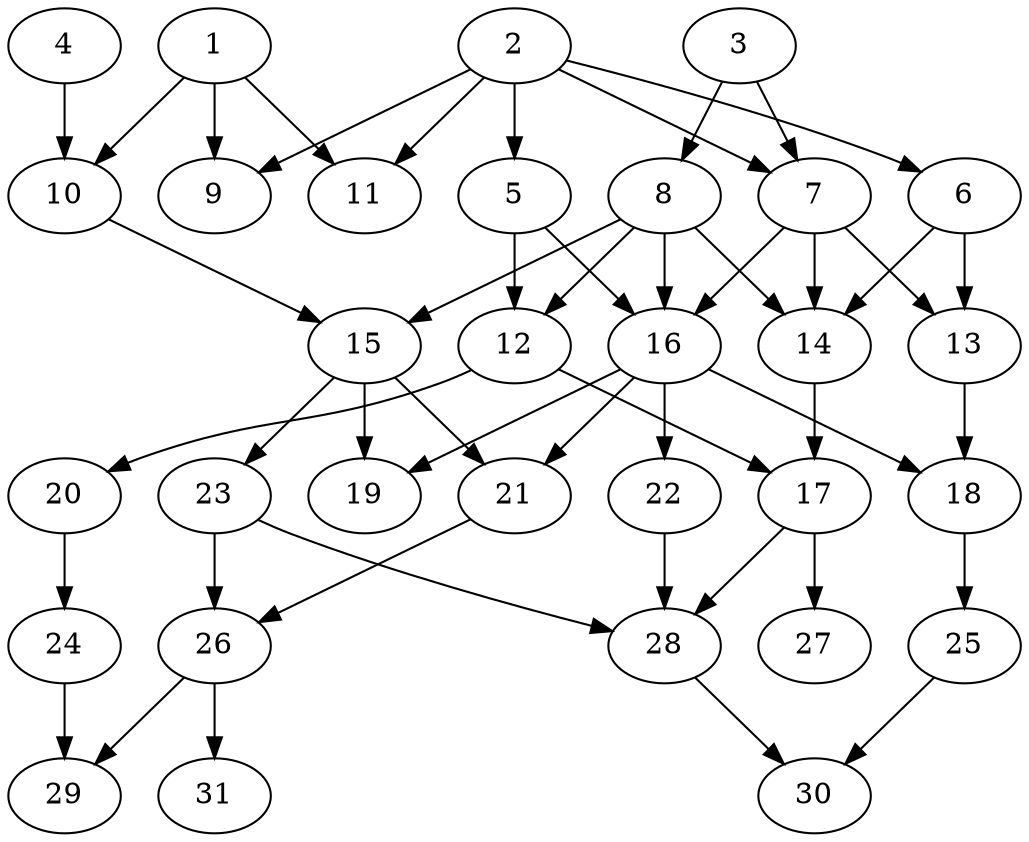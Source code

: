// DAG (tier=2-normal, mode=compute, n=31, ccr=0.379, fat=0.574, density=0.417, regular=0.590, jump=0.163, mindata=524288, maxdata=8388608)
// DAG automatically generated by daggen at Sun Aug 24 16:33:33 2025
// /home/ermia/Project/Environments/daggen/bin/daggen --dot --ccr 0.379 --fat 0.574 --regular 0.590 --density 0.417 --jump 0.163 --mindata 524288 --maxdata 8388608 -n 31 
digraph G {
  1 [size="9482466122595827712", alpha="0.16", expect_size="4741233061297913856"]
  1 -> 9 [size ="35840235405312"]
  1 -> 10 [size ="35840235405312"]
  1 -> 11 [size ="35840235405312"]
  2 [size="1293096597070371", alpha="0.16", expect_size="646548298535185"]
  2 -> 5 [size ="64411431600128"]
  2 -> 6 [size ="64411431600128"]
  2 -> 7 [size ="64411431600128"]
  2 -> 9 [size ="64411431600128"]
  2 -> 11 [size ="64411431600128"]
  3 [size="297989595622628032", alpha="0.05", expect_size="148994797811314016"]
  3 -> 7 [size ="241901450035200"]
  3 -> 8 [size ="241901450035200"]
  4 [size="427558866990493440", alpha="0.12", expect_size="213779433495246720"]
  4 -> 10 [size ="169718350610432"]
  5 [size="113555405368182439936", alpha="0.13", expect_size="56777702684091219968"]
  5 -> 12 [size ="187598140080128"]
  5 -> 16 [size ="187598140080128"]
  6 [size="442701370967916992", alpha="0.06", expect_size="221350685483958496"]
  6 -> 13 [size ="214099958956032"]
  6 -> 14 [size ="214099958956032"]
  7 [size="2173559065542656000", alpha="0.07", expect_size="1086779532771328000"]
  7 -> 13 [size ="13423660236800"]
  7 -> 14 [size ="13423660236800"]
  7 -> 16 [size ="13423660236800"]
  8 [size="2388632517848682", alpha="0.05", expect_size="1194316258924341"]
  8 -> 12 [size ="4531735756800"]
  8 -> 14 [size ="4531735756800"]
  8 -> 15 [size ="4531735756800"]
  8 -> 16 [size ="4531735756800"]
  9 [size="16629862650820108", alpha="0.04", expect_size="8314931325410054"]
  10 [size="14710143934969604", alpha="0.07", expect_size="7355071967484802"]
  10 -> 15 [size ="298476948684800"]
  11 [size="11555184863839042", alpha="0.12", expect_size="5777592431919521"]
  12 [size="6965244698034176000", alpha="0.15", expect_size="3482622349017088000"]
  12 -> 17 [size ="29177466060800"]
  12 -> 20 [size ="29177466060800"]
  13 [size="7107543032136003", alpha="0.06", expect_size="3553771516068001"]
  13 -> 18 [size ="284728447991808"]
  14 [size="1231534186416701184", alpha="0.02", expect_size="615767093208350592"]
  14 -> 17 [size ="550104813535232"]
  15 [size="23924611180388908", alpha="0.03", expect_size="11962305590194454"]
  15 -> 19 [size ="19585587740672"]
  15 -> 21 [size ="19585587740672"]
  15 -> 23 [size ="19585587740672"]
  16 [size="6847480964735459", alpha="0.08", expect_size="3423740482367729"]
  16 -> 18 [size ="150735912173568"]
  16 -> 19 [size ="150735912173568"]
  16 -> 21 [size ="150735912173568"]
  16 -> 22 [size ="150735912173568"]
  17 [size="33771228508722248", alpha="0.17", expect_size="16885614254361124"]
  17 -> 27 [size ="26043641495552"]
  17 -> 28 [size ="26043641495552"]
  18 [size="5045965815808000000", alpha="0.05", expect_size="2522982907904000000"]
  18 -> 25 [size ="23535288320000"]
  19 [size="23723695982859640", alpha="0.01", expect_size="11861847991429820"]
  20 [size="305759196974873051136", alpha="0.10", expect_size="152879598487436525568"]
  20 -> 24 [size ="363086141718528"]
  21 [size="70215429732977304", alpha="0.07", expect_size="35107714866488652"]
  21 -> 26 [size ="92406900850688"]
  22 [size="12139381744403070", alpha="0.01", expect_size="6069690872201535"]
  22 -> 28 [size ="459111904837632"]
  23 [size="763656653786412800", alpha="0.04", expect_size="381828326893206400"]
  23 -> 26 [size ="303400818311168"]
  23 -> 28 [size ="303400818311168"]
  24 [size="6969922975967800", alpha="0.14", expect_size="3484961487983900"]
  24 -> 29 [size ="171382616883200"]
  25 [size="10080633108502440", alpha="0.03", expect_size="5040316554251220"]
  25 -> 30 [size ="560341641592832"]
  26 [size="760327765010115840", alpha="0.12", expect_size="380163882505057920"]
  26 -> 29 [size ="327784865988608"]
  26 -> 31 [size ="327784865988608"]
  27 [size="205333123366465664", alpha="0.08", expect_size="102666561683232832"]
  28 [size="2060079325227214", alpha="0.13", expect_size="1030039662613607"]
  28 -> 30 [size ="63070286118912"]
  29 [size="150802553508366123008", alpha="0.10", expect_size="75401276754183061504"]
  30 [size="807645624127837312", alpha="0.14", expect_size="403822812063918656"]
  31 [size="24439899047220740096", alpha="0.16", expect_size="12219949523610370048"]
}
